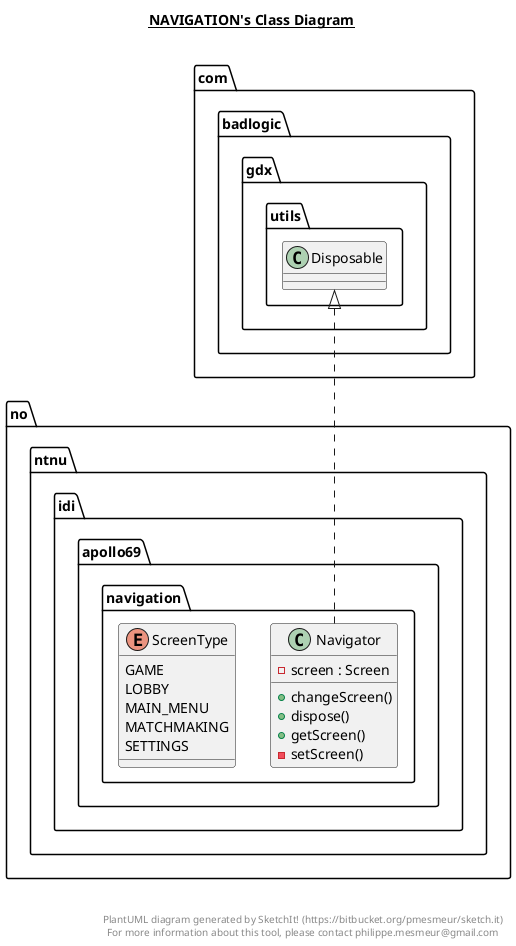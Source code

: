 @startuml

title __NAVIGATION's Class Diagram__\n

  namespace no.ntnu.idi.apollo69 {
    namespace navigation {
      class no.ntnu.idi.apollo69.navigation.Navigator {
          - screen : Screen
          + changeScreen()
          + dispose()
          + getScreen()
          - setScreen()
      }
    }
  }
  

  namespace no.ntnu.idi.apollo69 {
    namespace navigation {
      enum ScreenType {
        GAME
        LOBBY
        MAIN_MENU
        MATCHMAKING
        SETTINGS
      }
    }
  }
  

  no.ntnu.idi.apollo69.navigation.Navigator .up.|> com.badlogic.gdx.utils.Disposable


right footer


PlantUML diagram generated by SketchIt! (https://bitbucket.org/pmesmeur/sketch.it)
For more information about this tool, please contact philippe.mesmeur@gmail.com
endfooter

@enduml
